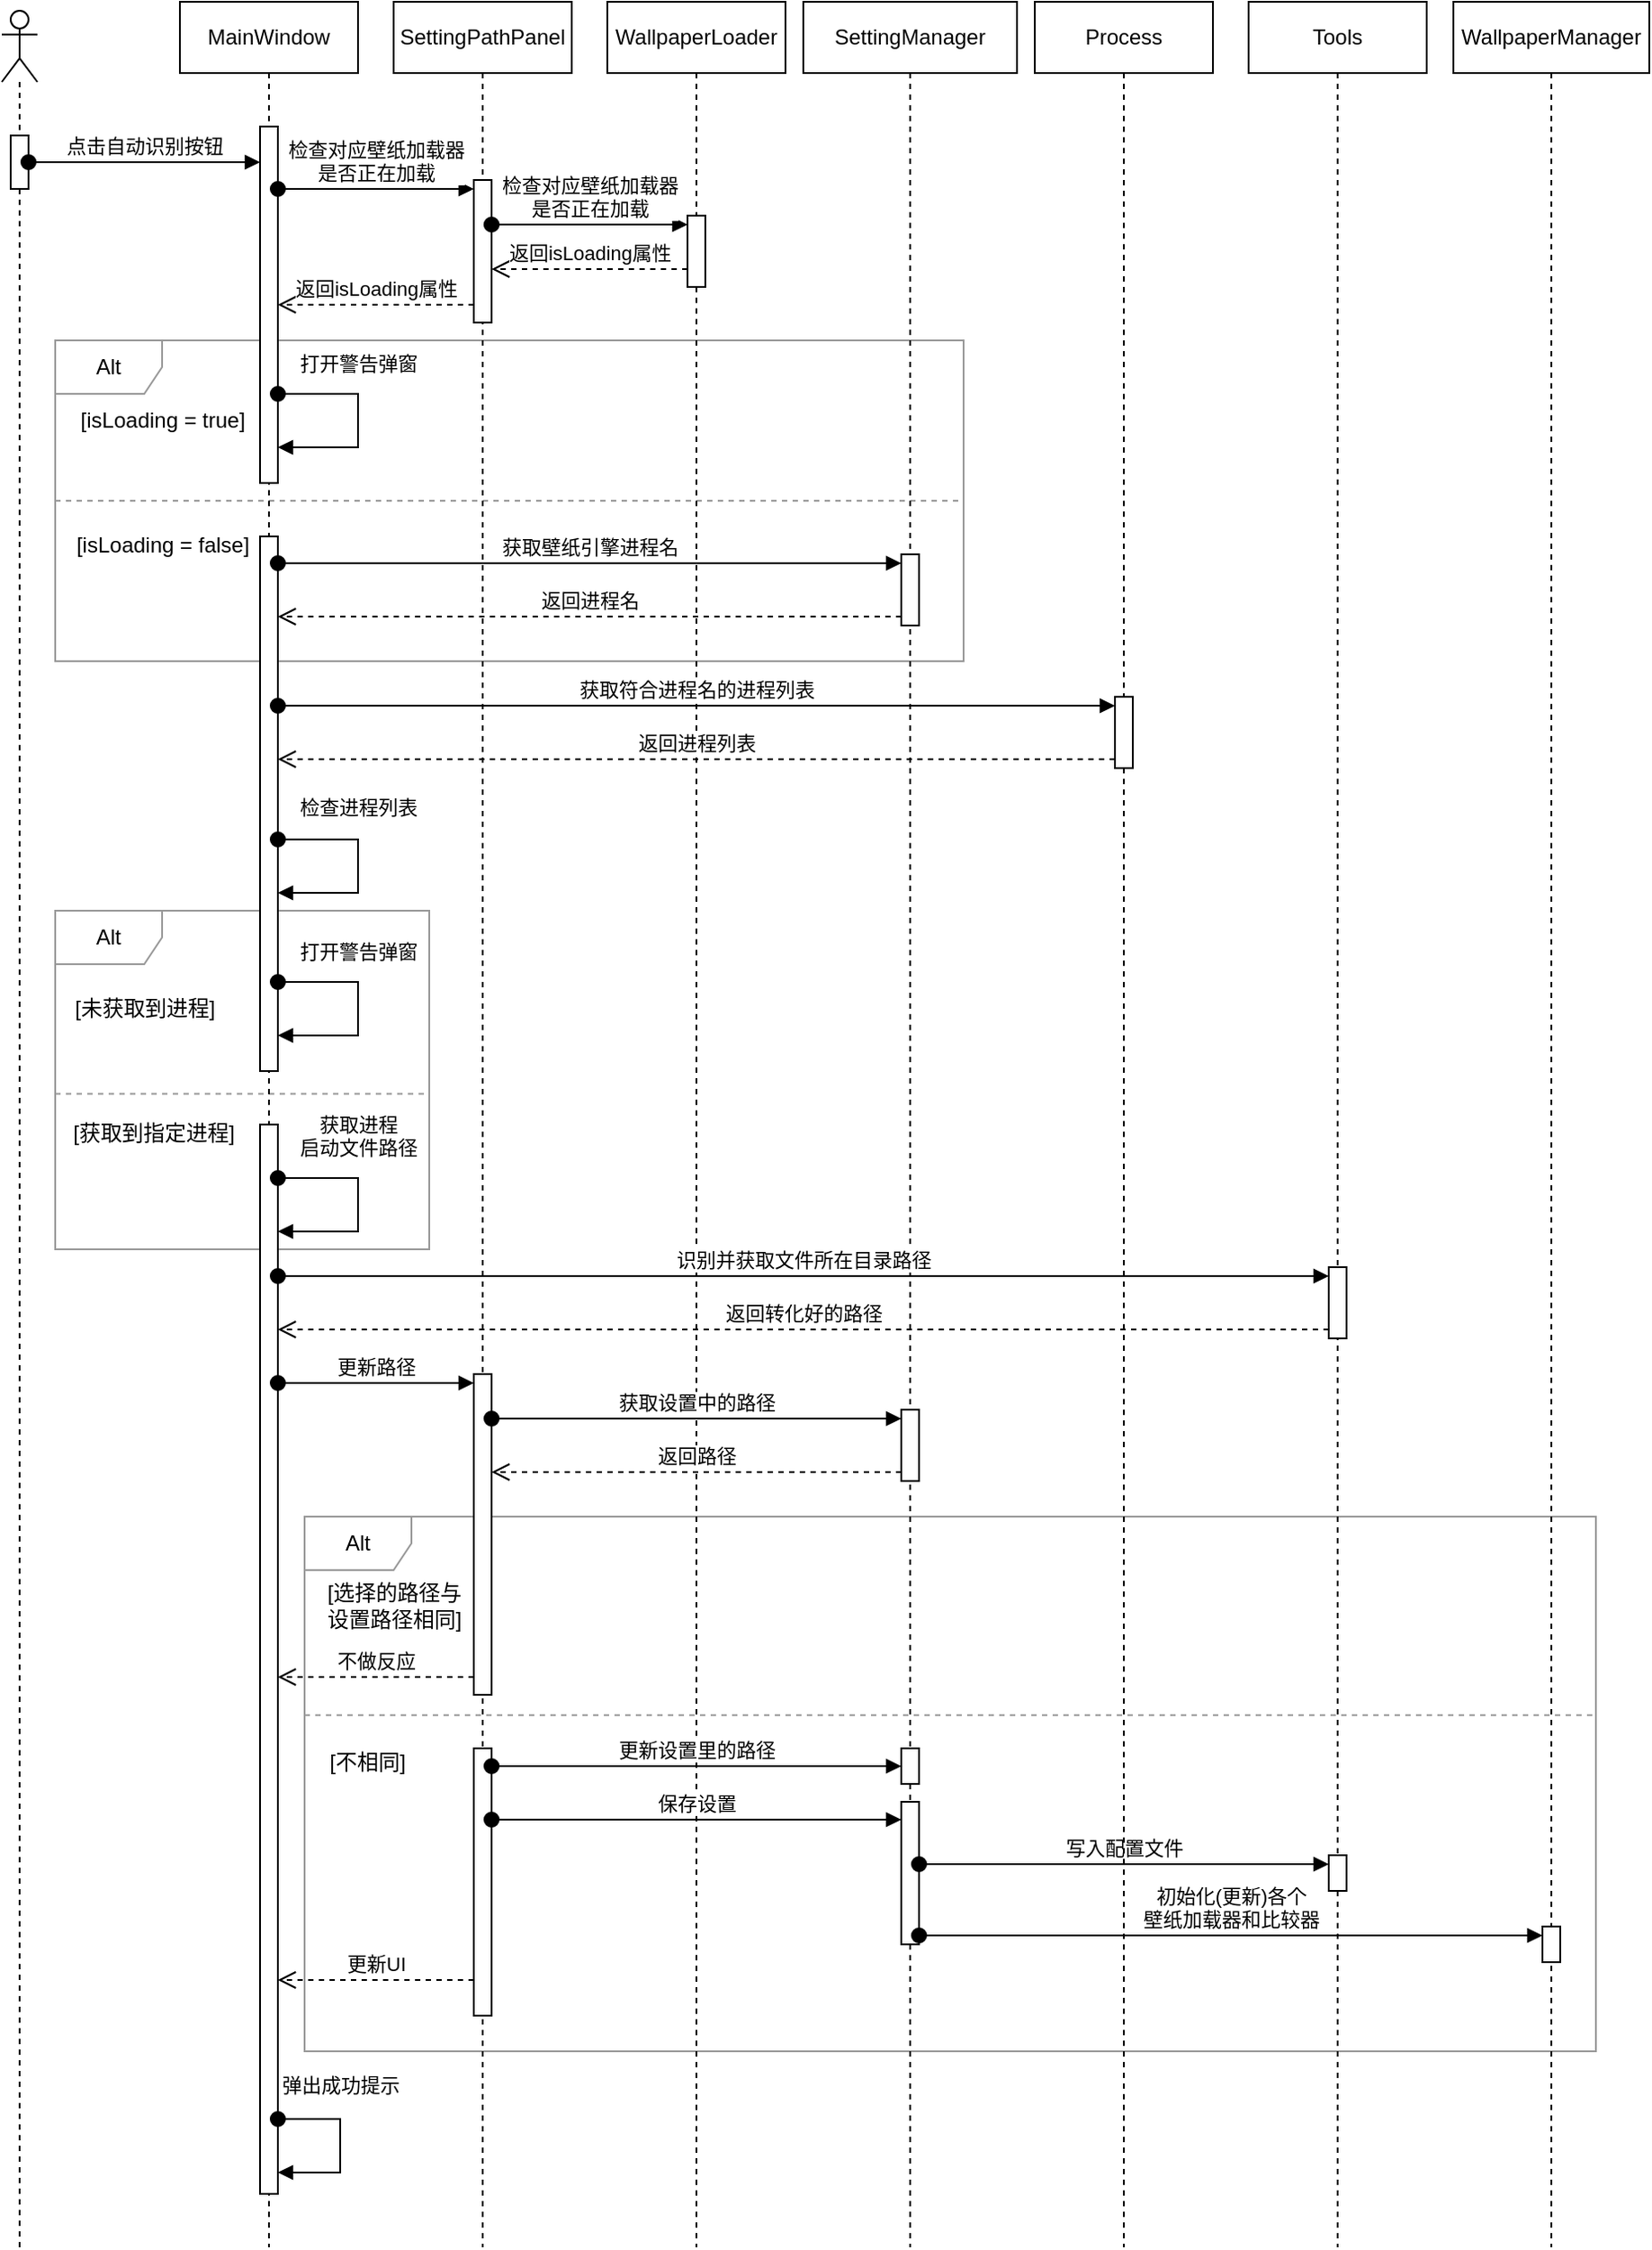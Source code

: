 <mxfile version="23.1.5" type="device">
  <diagram name="第 1 页" id="TAJ-jvksaig68e5eDOlc">
    <mxGraphModel dx="1434" dy="844" grid="1" gridSize="10" guides="1" tooltips="1" connect="1" arrows="1" fold="1" page="1" pageScale="1" pageWidth="827" pageHeight="1169" math="0" shadow="0">
      <root>
        <mxCell id="0" />
        <mxCell id="-NhpwJJ79xJrSFoEgC_g-16" value="Alt_3" style="locked=1;" parent="0" />
        <mxCell id="-NhpwJJ79xJrSFoEgC_g-17" value="" style="group" vertex="1" connectable="0" parent="-NhpwJJ79xJrSFoEgC_g-16">
          <mxGeometry x="180" y="950" width="725" height="300" as="geometry" />
        </mxCell>
        <mxCell id="-NhpwJJ79xJrSFoEgC_g-18" value="Alt" style="shape=umlFrame;whiteSpace=wrap;html=1;pointerEvents=0;strokeColor=#999999;" vertex="1" parent="-NhpwJJ79xJrSFoEgC_g-17">
          <mxGeometry width="725" height="300.0" as="geometry" />
        </mxCell>
        <mxCell id="-NhpwJJ79xJrSFoEgC_g-19" value="[选择的路径与&lt;br&gt;设置路径相同]" style="text;html=1;align=center;verticalAlign=middle;resizable=0;points=[];autosize=1;strokeColor=none;fillColor=none;" vertex="1" parent="-NhpwJJ79xJrSFoEgC_g-17">
          <mxGeometry y="30.001" width="100" height="40" as="geometry" />
        </mxCell>
        <mxCell id="-NhpwJJ79xJrSFoEgC_g-20" value="" style="line;strokeWidth=1;fillColor=none;align=left;verticalAlign=middle;spacingTop=-1;spacingLeft=3;spacingRight=3;rotatable=0;labelPosition=right;points=[];portConstraint=eastwest;strokeColor=#999999;dashed=1;" vertex="1" parent="-NhpwJJ79xJrSFoEgC_g-17">
          <mxGeometry y="100.005" width="725" height="22.862" as="geometry" />
        </mxCell>
        <mxCell id="-NhpwJJ79xJrSFoEgC_g-21" value="[不相同]" style="text;html=1;align=center;verticalAlign=middle;resizable=0;points=[];autosize=1;strokeColor=none;fillColor=none;" vertex="1" parent="-NhpwJJ79xJrSFoEgC_g-17">
          <mxGeometry y="122.864" width="70" height="30" as="geometry" />
        </mxCell>
        <mxCell id="j_YMZ8xfhvcrmxTreinX-54" value="Alt_2" style="locked=1;" parent="0" />
        <mxCell id="j_YMZ8xfhvcrmxTreinX-57" value="" style="group" parent="j_YMZ8xfhvcrmxTreinX-54" vertex="1" connectable="0">
          <mxGeometry x="40" y="610" width="210" height="190" as="geometry" />
        </mxCell>
        <mxCell id="j_YMZ8xfhvcrmxTreinX-55" value="Alt" style="shape=umlFrame;whiteSpace=wrap;html=1;pointerEvents=0;strokeColor=#999999;" parent="j_YMZ8xfhvcrmxTreinX-57" vertex="1">
          <mxGeometry width="210" height="190.0" as="geometry" />
        </mxCell>
        <mxCell id="j_YMZ8xfhvcrmxTreinX-56" value="[未获取到进程]" style="text;html=1;align=center;verticalAlign=middle;resizable=0;points=[];autosize=1;strokeColor=none;fillColor=none;" parent="j_YMZ8xfhvcrmxTreinX-57" vertex="1">
          <mxGeometry y="40.0" width="100" height="30" as="geometry" />
        </mxCell>
        <mxCell id="j_YMZ8xfhvcrmxTreinX-58" value="" style="line;strokeWidth=1;fillColor=none;align=left;verticalAlign=middle;spacingTop=-1;spacingLeft=3;spacingRight=3;rotatable=0;labelPosition=right;points=[];portConstraint=eastwest;strokeColor=#999999;dashed=1;" parent="j_YMZ8xfhvcrmxTreinX-57" vertex="1">
          <mxGeometry y="95.52" width="210" height="14.479" as="geometry" />
        </mxCell>
        <mxCell id="j_YMZ8xfhvcrmxTreinX-59" value="[获取到指定进程]" style="text;html=1;align=center;verticalAlign=middle;resizable=0;points=[];autosize=1;strokeColor=none;fillColor=none;" parent="j_YMZ8xfhvcrmxTreinX-57" vertex="1">
          <mxGeometry y="109.998" width="110" height="30" as="geometry" />
        </mxCell>
        <mxCell id="j_YMZ8xfhvcrmxTreinX-22" value="Alt_1" style="locked=1;" parent="0" />
        <mxCell id="j_YMZ8xfhvcrmxTreinX-34" value="" style="group" parent="j_YMZ8xfhvcrmxTreinX-22" vertex="1" connectable="0">
          <mxGeometry x="40" y="290" width="510" height="180" as="geometry" />
        </mxCell>
        <mxCell id="j_YMZ8xfhvcrmxTreinX-32" value="Alt" style="shape=umlFrame;whiteSpace=wrap;html=1;pointerEvents=0;strokeColor=#999999;" parent="j_YMZ8xfhvcrmxTreinX-34" vertex="1">
          <mxGeometry width="510.0" height="180" as="geometry" />
        </mxCell>
        <mxCell id="j_YMZ8xfhvcrmxTreinX-33" value="[isLoading = true]" style="text;html=1;align=center;verticalAlign=middle;resizable=0;points=[];autosize=1;strokeColor=none;fillColor=none;" parent="j_YMZ8xfhvcrmxTreinX-34" vertex="1">
          <mxGeometry y="29.995" width="120" height="30" as="geometry" />
        </mxCell>
        <mxCell id="j_YMZ8xfhvcrmxTreinX-35" value="" style="line;strokeWidth=1;fillColor=none;align=left;verticalAlign=middle;spacingTop=-1;spacingLeft=3;spacingRight=3;rotatable=0;labelPosition=right;points=[];portConstraint=eastwest;strokeColor=#999999;dashed=1;" parent="j_YMZ8xfhvcrmxTreinX-34" vertex="1">
          <mxGeometry y="86.698" width="510.0" height="6.604" as="geometry" />
        </mxCell>
        <mxCell id="j_YMZ8xfhvcrmxTreinX-36" value="[isLoading = false]" style="text;html=1;align=center;verticalAlign=middle;resizable=0;points=[];autosize=1;strokeColor=none;fillColor=none;" parent="j_YMZ8xfhvcrmxTreinX-34" vertex="1">
          <mxGeometry y="100.005" width="120" height="30" as="geometry" />
        </mxCell>
        <mxCell id="1" style="" parent="0" />
        <mxCell id="5c5lh8ebUvx4xorP6wsm-1" value="" style="shape=umlLifeline;perimeter=lifelinePerimeter;whiteSpace=wrap;html=1;container=1;dropTarget=0;collapsible=0;recursiveResize=0;outlineConnect=0;portConstraint=eastwest;newEdgeStyle={&quot;curved&quot;:0,&quot;rounded&quot;:0};participant=umlActor;" parent="1" vertex="1">
          <mxGeometry x="10" y="105" width="20" height="1255" as="geometry" />
        </mxCell>
        <mxCell id="5c5lh8ebUvx4xorP6wsm-6" value="" style="html=1;points=[[0,0,0,0,5],[0,1,0,0,-5],[1,0,0,0,5],[1,1,0,0,-5]];perimeter=orthogonalPerimeter;outlineConnect=0;targetShapes=umlLifeline;portConstraint=eastwest;newEdgeStyle={&quot;curved&quot;:0,&quot;rounded&quot;:0};" parent="5c5lh8ebUvx4xorP6wsm-1" vertex="1">
          <mxGeometry x="5" y="70" width="10" height="30" as="geometry" />
        </mxCell>
        <mxCell id="5c5lh8ebUvx4xorP6wsm-2" value="MainWindow" style="shape=umlLifeline;perimeter=lifelinePerimeter;whiteSpace=wrap;html=1;container=1;dropTarget=0;collapsible=0;recursiveResize=0;outlineConnect=0;portConstraint=eastwest;newEdgeStyle={&quot;curved&quot;:0,&quot;rounded&quot;:0};" parent="1" vertex="1">
          <mxGeometry x="110" y="100" width="100" height="1260" as="geometry" />
        </mxCell>
        <mxCell id="5c5lh8ebUvx4xorP6wsm-4" value="" style="html=1;points=[[0,0,0,0,5],[0,1,0,0,-5],[1,0,0,0,5],[1,1,0,0,-5]];perimeter=orthogonalPerimeter;outlineConnect=0;targetShapes=umlLifeline;portConstraint=eastwest;newEdgeStyle={&quot;curved&quot;:0,&quot;rounded&quot;:0};" parent="5c5lh8ebUvx4xorP6wsm-2" vertex="1">
          <mxGeometry x="45" y="70" width="10" height="200" as="geometry" />
        </mxCell>
        <mxCell id="-NhpwJJ79xJrSFoEgC_g-7" value="" style="html=1;points=[[0,0,0,0,5],[0,1,0,0,-5],[1,0,0,0,5],[1,1,0,0,-5]];perimeter=orthogonalPerimeter;outlineConnect=0;targetShapes=umlLifeline;portConstraint=eastwest;newEdgeStyle={&quot;curved&quot;:0,&quot;rounded&quot;:0};" vertex="1" parent="5c5lh8ebUvx4xorP6wsm-2">
          <mxGeometry x="45" y="630" width="10" height="600" as="geometry" />
        </mxCell>
        <mxCell id="-NhpwJJ79xJrSFoEgC_g-8" value="获取进程&lt;br&gt;启动文件路径" style="html=1;verticalAlign=bottom;startArrow=oval;startFill=1;endArrow=block;startSize=8;curved=0;rounded=0;" edge="1" parent="5c5lh8ebUvx4xorP6wsm-2" source="-NhpwJJ79xJrSFoEgC_g-7" target="-NhpwJJ79xJrSFoEgC_g-7">
          <mxGeometry x="-0.226" y="-10" width="60" relative="1" as="geometry">
            <mxPoint x="55" y="432" as="sourcePoint" />
            <mxPoint x="55" y="472" as="targetPoint" />
            <Array as="points">
              <mxPoint x="100" y="660" />
              <mxPoint x="100" y="690" />
            </Array>
            <mxPoint x="10" y="-10" as="offset" />
          </mxGeometry>
        </mxCell>
        <mxCell id="-NhpwJJ79xJrSFoEgC_g-15" value="" style="html=1;points=[[0,0,0,0,5],[0,1,0,0,-5],[1,0,0,0,5],[1,1,0,0,-5]];perimeter=orthogonalPerimeter;outlineConnect=0;targetShapes=umlLifeline;portConstraint=eastwest;newEdgeStyle={&quot;curved&quot;:0,&quot;rounded&quot;:0};" vertex="1" parent="5c5lh8ebUvx4xorP6wsm-2">
          <mxGeometry x="45" y="300" width="10" height="300" as="geometry" />
        </mxCell>
        <mxCell id="5c5lh8ebUvx4xorP6wsm-5" value="点击自动识别按钮" style="html=1;verticalAlign=bottom;startArrow=oval;endArrow=block;startSize=8;curved=0;rounded=0;" parent="1" source="5c5lh8ebUvx4xorP6wsm-6" target="5c5lh8ebUvx4xorP6wsm-4" edge="1">
          <mxGeometry relative="1" as="geometry">
            <mxPoint x="30" y="190" as="sourcePoint" />
            <mxPoint as="offset" />
            <mxPoint x="160" y="190" as="targetPoint" />
          </mxGeometry>
        </mxCell>
        <mxCell id="5c5lh8ebUvx4xorP6wsm-7" value="SettingPathPanel" style="shape=umlLifeline;perimeter=lifelinePerimeter;whiteSpace=wrap;html=1;container=1;dropTarget=0;collapsible=0;recursiveResize=0;outlineConnect=0;portConstraint=eastwest;newEdgeStyle={&quot;curved&quot;:0,&quot;rounded&quot;:0};" parent="1" vertex="1">
          <mxGeometry x="230" y="100" width="100" height="1260" as="geometry" />
        </mxCell>
        <mxCell id="5c5lh8ebUvx4xorP6wsm-10" value="" style="html=1;points=[[0,0,0,0,5],[0,1,0,0,-5],[1,0,0,0,5],[1,1,0,0,-5]];perimeter=orthogonalPerimeter;outlineConnect=0;targetShapes=umlLifeline;portConstraint=eastwest;newEdgeStyle={&quot;curved&quot;:0,&quot;rounded&quot;:0};" parent="5c5lh8ebUvx4xorP6wsm-7" vertex="1">
          <mxGeometry x="45" y="100" width="10" height="80" as="geometry" />
        </mxCell>
        <mxCell id="3ltE_fRDRm6IQETXQws_-13" value="" style="html=1;points=[[0,0,0,0,5],[0,1,0,0,-5],[1,0,0,0,5],[1,1,0,0,-5]];perimeter=orthogonalPerimeter;outlineConnect=0;targetShapes=umlLifeline;portConstraint=eastwest;newEdgeStyle={&quot;curved&quot;:0,&quot;rounded&quot;:0};" parent="5c5lh8ebUvx4xorP6wsm-7" vertex="1">
          <mxGeometry x="45" y="770" width="10" height="180" as="geometry" />
        </mxCell>
        <mxCell id="-NhpwJJ79xJrSFoEgC_g-28" value="" style="html=1;points=[[0,0,0,0,5],[0,1,0,0,-5],[1,0,0,0,5],[1,1,0,0,-5]];perimeter=orthogonalPerimeter;outlineConnect=0;targetShapes=umlLifeline;portConstraint=eastwest;newEdgeStyle={&quot;curved&quot;:0,&quot;rounded&quot;:0};" vertex="1" parent="5c5lh8ebUvx4xorP6wsm-7">
          <mxGeometry x="45" y="980" width="10" height="150" as="geometry" />
        </mxCell>
        <mxCell id="5c5lh8ebUvx4xorP6wsm-11" value="检查对应壁纸加载器&lt;br style=&quot;border-color: var(--border-color);&quot;&gt;是否正在加载" style="html=1;verticalAlign=bottom;startArrow=oval;endArrow=block;startSize=8;curved=0;rounded=0;entryX=0;entryY=0;entryDx=0;entryDy=5;" parent="1" source="5c5lh8ebUvx4xorP6wsm-4" target="5c5lh8ebUvx4xorP6wsm-10" edge="1">
          <mxGeometry x="-0.006" relative="1" as="geometry">
            <mxPoint x="1040" y="270" as="sourcePoint" />
            <mxPoint as="offset" />
          </mxGeometry>
        </mxCell>
        <mxCell id="5c5lh8ebUvx4xorP6wsm-14" value="WallpaperLoader" style="shape=umlLifeline;perimeter=lifelinePerimeter;whiteSpace=wrap;html=1;container=1;dropTarget=0;collapsible=0;recursiveResize=0;outlineConnect=0;portConstraint=eastwest;newEdgeStyle={&quot;curved&quot;:0,&quot;rounded&quot;:0};" parent="1" vertex="1">
          <mxGeometry x="350" y="100" width="100" height="1260" as="geometry" />
        </mxCell>
        <mxCell id="5c5lh8ebUvx4xorP6wsm-15" value="" style="html=1;points=[[0,0,0,0,5],[0,1,0,0,-5],[1,0,0,0,5],[1,1,0,0,-5]];perimeter=orthogonalPerimeter;outlineConnect=0;targetShapes=umlLifeline;portConstraint=eastwest;newEdgeStyle={&quot;curved&quot;:0,&quot;rounded&quot;:0};" parent="5c5lh8ebUvx4xorP6wsm-14" vertex="1">
          <mxGeometry x="45" y="120" width="10" height="40" as="geometry" />
        </mxCell>
        <mxCell id="5c5lh8ebUvx4xorP6wsm-16" value="检查对应壁纸加载器&lt;br&gt;是否正在加载" style="html=1;verticalAlign=bottom;startArrow=oval;endArrow=block;startSize=8;curved=0;rounded=0;entryX=0;entryY=0;entryDx=0;entryDy=5;" parent="1" source="5c5lh8ebUvx4xorP6wsm-10" target="5c5lh8ebUvx4xorP6wsm-15" edge="1">
          <mxGeometry relative="1" as="geometry">
            <mxPoint x="400" y="210" as="sourcePoint" />
            <mxPoint as="offset" />
          </mxGeometry>
        </mxCell>
        <mxCell id="5c5lh8ebUvx4xorP6wsm-17" value="返回isLoading属性" style="html=1;verticalAlign=bottom;endArrow=open;dashed=1;endSize=8;curved=0;rounded=0;" parent="1" source="5c5lh8ebUvx4xorP6wsm-15" edge="1">
          <mxGeometry relative="1" as="geometry">
            <mxPoint x="635" y="250" as="sourcePoint" />
            <mxPoint x="285" y="250" as="targetPoint" />
            <Array as="points" />
          </mxGeometry>
        </mxCell>
        <mxCell id="5c5lh8ebUvx4xorP6wsm-24" value="SettingManager" style="shape=umlLifeline;perimeter=lifelinePerimeter;whiteSpace=wrap;html=1;container=1;dropTarget=0;collapsible=0;recursiveResize=0;outlineConnect=0;portConstraint=eastwest;newEdgeStyle={&quot;curved&quot;:0,&quot;rounded&quot;:0};" parent="1" vertex="1">
          <mxGeometry x="460" y="100" width="120" height="1260" as="geometry" />
        </mxCell>
        <mxCell id="3ltE_fRDRm6IQETXQws_-15" value="" style="html=1;points=[[0,0,0,0,5],[0,1,0,0,-5],[1,0,0,0,5],[1,1,0,0,-5]];perimeter=orthogonalPerimeter;outlineConnect=0;targetShapes=umlLifeline;portConstraint=eastwest;newEdgeStyle={&quot;curved&quot;:0,&quot;rounded&quot;:0};" parent="5c5lh8ebUvx4xorP6wsm-24" vertex="1">
          <mxGeometry x="55" y="1010" width="10" height="80" as="geometry" />
        </mxCell>
        <mxCell id="-NhpwJJ79xJrSFoEgC_g-1" value="" style="html=1;points=[[0,0,0,0,5],[0,1,0,0,-5],[1,0,0,0,5],[1,1,0,0,-5]];perimeter=orthogonalPerimeter;outlineConnect=0;targetShapes=umlLifeline;portConstraint=eastwest;newEdgeStyle={&quot;curved&quot;:0,&quot;rounded&quot;:0};" vertex="1" parent="5c5lh8ebUvx4xorP6wsm-24">
          <mxGeometry x="55" y="310" width="10" height="40" as="geometry" />
        </mxCell>
        <mxCell id="-NhpwJJ79xJrSFoEgC_g-23" value="" style="html=1;points=[[0,0,0,0,5],[0,1,0,0,-5],[1,0,0,0,5],[1,1,0,0,-5]];perimeter=orthogonalPerimeter;outlineConnect=0;targetShapes=umlLifeline;portConstraint=eastwest;newEdgeStyle={&quot;curved&quot;:0,&quot;rounded&quot;:0};" vertex="1" parent="5c5lh8ebUvx4xorP6wsm-24">
          <mxGeometry x="55" y="790" width="10" height="40" as="geometry" />
        </mxCell>
        <mxCell id="-NhpwJJ79xJrSFoEgC_g-43" value="" style="html=1;points=[[0,0,0,0,5],[0,1,0,0,-5],[1,0,0,0,5],[1,1,0,0,-5]];perimeter=orthogonalPerimeter;outlineConnect=0;targetShapes=umlLifeline;portConstraint=eastwest;newEdgeStyle={&quot;curved&quot;:0,&quot;rounded&quot;:0};" vertex="1" parent="5c5lh8ebUvx4xorP6wsm-24">
          <mxGeometry x="55" y="980" width="10" height="20" as="geometry" />
        </mxCell>
        <mxCell id="j_YMZ8xfhvcrmxTreinX-65" value="Tools" style="shape=umlLifeline;perimeter=lifelinePerimeter;whiteSpace=wrap;html=1;container=1;dropTarget=0;collapsible=0;recursiveResize=0;outlineConnect=0;portConstraint=eastwest;newEdgeStyle={&quot;curved&quot;:0,&quot;rounded&quot;:0};" parent="1" vertex="1">
          <mxGeometry x="710" y="100" width="100" height="1260" as="geometry" />
        </mxCell>
        <mxCell id="3ltE_fRDRm6IQETXQws_-2" value="" style="html=1;points=[[0,0,0,0,5],[0,1,0,0,-5],[1,0,0,0,5],[1,1,0,0,-5]];perimeter=orthogonalPerimeter;outlineConnect=0;targetShapes=umlLifeline;portConstraint=eastwest;newEdgeStyle={&quot;curved&quot;:0,&quot;rounded&quot;:0};" parent="j_YMZ8xfhvcrmxTreinX-65" vertex="1">
          <mxGeometry x="45" y="710" width="10" height="40" as="geometry" />
        </mxCell>
        <mxCell id="3ltE_fRDRm6IQETXQws_-17" value="" style="html=1;points=[[0,0,0,0,5],[0,1,0,0,-5],[1,0,0,0,5],[1,1,0,0,-5]];perimeter=orthogonalPerimeter;outlineConnect=0;targetShapes=umlLifeline;portConstraint=eastwest;newEdgeStyle={&quot;curved&quot;:0,&quot;rounded&quot;:0};" parent="j_YMZ8xfhvcrmxTreinX-65" vertex="1">
          <mxGeometry x="45" y="1040" width="10" height="20" as="geometry" />
        </mxCell>
        <mxCell id="j_YMZ8xfhvcrmxTreinX-71" value="WallpaperManager" style="shape=umlLifeline;perimeter=lifelinePerimeter;whiteSpace=wrap;html=1;container=1;dropTarget=0;collapsible=0;recursiveResize=0;outlineConnect=0;portConstraint=eastwest;newEdgeStyle={&quot;curved&quot;:0,&quot;rounded&quot;:0};" parent="1" vertex="1">
          <mxGeometry x="825" y="100" width="110" height="1260" as="geometry" />
        </mxCell>
        <mxCell id="3ltE_fRDRm6IQETXQws_-19" value="" style="html=1;points=[[0,0,0,0,5],[0,1,0,0,-5],[1,0,0,0,5],[1,1,0,0,-5]];perimeter=orthogonalPerimeter;outlineConnect=0;targetShapes=umlLifeline;portConstraint=eastwest;newEdgeStyle={&quot;curved&quot;:0,&quot;rounded&quot;:0};" parent="j_YMZ8xfhvcrmxTreinX-71" vertex="1">
          <mxGeometry x="50" y="1080" width="10" height="20" as="geometry" />
        </mxCell>
        <mxCell id="3ltE_fRDRm6IQETXQws_-3" value="识别并获取文件所在目录路径" style="html=1;verticalAlign=bottom;endArrow=block;curved=0;rounded=0;entryX=0;entryY=0;entryDx=0;entryDy=5;startArrow=oval;startFill=1;startSize=8;" parent="1" source="-NhpwJJ79xJrSFoEgC_g-7" target="3ltE_fRDRm6IQETXQws_-2" edge="1">
          <mxGeometry relative="1" as="geometry">
            <mxPoint x="895" y="585" as="sourcePoint" />
          </mxGeometry>
        </mxCell>
        <mxCell id="3ltE_fRDRm6IQETXQws_-4" value="返回转化好的路径" style="html=1;verticalAlign=bottom;endArrow=open;dashed=1;endSize=8;curved=0;rounded=0;exitX=0;exitY=1;exitDx=0;exitDy=-5;" parent="1" source="3ltE_fRDRm6IQETXQws_-2" target="-NhpwJJ79xJrSFoEgC_g-7" edge="1">
          <mxGeometry relative="1" as="geometry">
            <mxPoint x="445" y="575" as="targetPoint" />
          </mxGeometry>
        </mxCell>
        <mxCell id="3ltE_fRDRm6IQETXQws_-16" value="更新设置里的路径" style="html=1;verticalAlign=bottom;startArrow=oval;endArrow=block;startSize=8;curved=0;rounded=0;" parent="1" edge="1">
          <mxGeometry relative="1" as="geometry">
            <mxPoint x="285" y="1090" as="sourcePoint" />
            <mxPoint x="515" y="1090" as="targetPoint" />
            <mxPoint as="offset" />
          </mxGeometry>
        </mxCell>
        <mxCell id="3ltE_fRDRm6IQETXQws_-18" value="写入配置文件" style="html=1;verticalAlign=bottom;startArrow=oval;endArrow=block;startSize=8;curved=0;rounded=0;entryX=0;entryY=0;entryDx=0;entryDy=5;entryPerimeter=0;" parent="1" source="3ltE_fRDRm6IQETXQws_-15" target="3ltE_fRDRm6IQETXQws_-17" edge="1">
          <mxGeometry relative="1" as="geometry">
            <mxPoint x="525" y="920" as="sourcePoint" />
            <mxPoint x="660" y="1130" as="targetPoint" />
          </mxGeometry>
        </mxCell>
        <mxCell id="3ltE_fRDRm6IQETXQws_-20" value="初始化(更新)各个&lt;br&gt;壁纸加载器和比较器" style="html=1;verticalAlign=bottom;startArrow=oval;endArrow=block;startSize=8;curved=0;rounded=0;entryX=0;entryY=0;entryDx=0;entryDy=5;" parent="1" source="3ltE_fRDRm6IQETXQws_-15" target="3ltE_fRDRm6IQETXQws_-19" edge="1">
          <mxGeometry relative="1" as="geometry">
            <mxPoint x="685" y="965" as="sourcePoint" />
          </mxGeometry>
        </mxCell>
        <mxCell id="3ltE_fRDRm6IQETXQws_-21" value="不做反应" style="html=1;verticalAlign=bottom;endArrow=open;dashed=1;endSize=8;curved=0;rounded=0;" parent="1" edge="1">
          <mxGeometry relative="1" as="geometry">
            <mxPoint x="275" y="1040" as="sourcePoint" />
            <mxPoint x="165" y="1040" as="targetPoint" />
          </mxGeometry>
        </mxCell>
        <mxCell id="-NhpwJJ79xJrSFoEgC_g-2" value="获取壁纸引擎进程名" style="html=1;verticalAlign=bottom;endArrow=block;curved=0;rounded=0;entryX=0;entryY=0;entryDx=0;entryDy=5;startArrow=oval;startFill=1;startSize=8;" edge="1" target="-NhpwJJ79xJrSFoEgC_g-1" parent="1" source="-NhpwJJ79xJrSFoEgC_g-15">
          <mxGeometry relative="1" as="geometry">
            <mxPoint x="566" y="195" as="sourcePoint" />
          </mxGeometry>
        </mxCell>
        <mxCell id="-NhpwJJ79xJrSFoEgC_g-3" value="返回进程名" style="html=1;verticalAlign=bottom;endArrow=open;dashed=1;endSize=8;curved=0;rounded=0;exitX=0;exitY=1;exitDx=0;exitDy=-5;" edge="1" source="-NhpwJJ79xJrSFoEgC_g-1" parent="1" target="-NhpwJJ79xJrSFoEgC_g-15">
          <mxGeometry relative="1" as="geometry">
            <mxPoint x="566" y="265" as="targetPoint" />
          </mxGeometry>
        </mxCell>
        <mxCell id="-NhpwJJ79xJrSFoEgC_g-9" value="Process" style="shape=umlLifeline;perimeter=lifelinePerimeter;whiteSpace=wrap;html=1;container=1;dropTarget=0;collapsible=0;recursiveResize=0;outlineConnect=0;portConstraint=eastwest;newEdgeStyle={&quot;curved&quot;:0,&quot;rounded&quot;:0};" vertex="1" parent="1">
          <mxGeometry x="590" y="100" width="100" height="1260" as="geometry" />
        </mxCell>
        <mxCell id="-NhpwJJ79xJrSFoEgC_g-10" value="" style="html=1;points=[[0,0,0,0,5],[0,1,0,0,-5],[1,0,0,0,5],[1,1,0,0,-5]];perimeter=orthogonalPerimeter;outlineConnect=0;targetShapes=umlLifeline;portConstraint=eastwest;newEdgeStyle={&quot;curved&quot;:0,&quot;rounded&quot;:0};" vertex="1" parent="-NhpwJJ79xJrSFoEgC_g-9">
          <mxGeometry x="45" y="390" width="10" height="40" as="geometry" />
        </mxCell>
        <mxCell id="-NhpwJJ79xJrSFoEgC_g-6" value="打开警告弹窗" style="html=1;verticalAlign=bottom;startArrow=oval;startFill=1;endArrow=block;startSize=8;curved=0;rounded=0;" edge="1" parent="1">
          <mxGeometry x="-0.226" y="-10" width="60" relative="1" as="geometry">
            <mxPoint x="165" y="650" as="sourcePoint" />
            <mxPoint x="165" y="680" as="targetPoint" />
            <Array as="points">
              <mxPoint x="210" y="650" />
              <mxPoint x="210" y="670" />
              <mxPoint x="210" y="680" />
            </Array>
            <mxPoint x="10" y="-10" as="offset" />
          </mxGeometry>
        </mxCell>
        <mxCell id="-NhpwJJ79xJrSFoEgC_g-11" value="获取符合进程名的进程列表" style="html=1;verticalAlign=bottom;endArrow=block;curved=0;rounded=0;entryX=0;entryY=0;entryDx=0;entryDy=5;startArrow=oval;startFill=1;startSize=8;" edge="1" target="-NhpwJJ79xJrSFoEgC_g-10" parent="1" source="-NhpwJJ79xJrSFoEgC_g-15">
          <mxGeometry relative="1" as="geometry">
            <mxPoint x="325" y="275" as="sourcePoint" />
          </mxGeometry>
        </mxCell>
        <mxCell id="-NhpwJJ79xJrSFoEgC_g-12" value="返回进程列表" style="html=1;verticalAlign=bottom;endArrow=open;dashed=1;endSize=8;curved=0;rounded=0;exitX=0;exitY=1;exitDx=0;exitDy=-5;" edge="1" source="-NhpwJJ79xJrSFoEgC_g-10" parent="1" target="-NhpwJJ79xJrSFoEgC_g-15">
          <mxGeometry relative="1" as="geometry">
            <mxPoint x="325" y="345" as="targetPoint" />
          </mxGeometry>
        </mxCell>
        <mxCell id="-NhpwJJ79xJrSFoEgC_g-13" value="返回isLoading属性" style="html=1;verticalAlign=bottom;endArrow=open;dashed=1;endSize=8;curved=0;rounded=0;" edge="1" parent="1">
          <mxGeometry relative="1" as="geometry">
            <mxPoint x="275" y="270" as="sourcePoint" />
            <mxPoint x="165" y="270" as="targetPoint" />
            <Array as="points" />
          </mxGeometry>
        </mxCell>
        <mxCell id="-NhpwJJ79xJrSFoEgC_g-14" value="打开警告弹窗" style="html=1;verticalAlign=bottom;startArrow=oval;startFill=1;endArrow=block;startSize=8;curved=0;rounded=0;" edge="1" parent="1">
          <mxGeometry x="-0.226" y="-10" width="60" relative="1" as="geometry">
            <mxPoint x="165" y="320" as="sourcePoint" />
            <mxPoint x="165" y="350" as="targetPoint" />
            <Array as="points">
              <mxPoint x="210" y="320" />
              <mxPoint x="210" y="340" />
              <mxPoint x="210" y="350" />
            </Array>
            <mxPoint x="10" y="-10" as="offset" />
          </mxGeometry>
        </mxCell>
        <mxCell id="-NhpwJJ79xJrSFoEgC_g-4" value="检查进程列表" style="html=1;verticalAlign=bottom;startArrow=oval;startFill=1;endArrow=block;startSize=8;curved=0;rounded=0;" edge="1" parent="1">
          <mxGeometry x="-0.231" y="-10" width="60" relative="1" as="geometry">
            <mxPoint x="165" y="570" as="sourcePoint" />
            <mxPoint x="165" y="600" as="targetPoint" />
            <Array as="points">
              <mxPoint x="210" y="570" />
              <mxPoint x="210" y="600" />
            </Array>
            <mxPoint x="10" y="-10" as="offset" />
          </mxGeometry>
        </mxCell>
        <mxCell id="3ltE_fRDRm6IQETXQws_-14" value="更新路径" style="html=1;verticalAlign=bottom;startArrow=oval;endArrow=block;startSize=8;curved=0;rounded=0;entryX=0;entryY=0;entryDx=0;entryDy=5;" parent="1" target="3ltE_fRDRm6IQETXQws_-13" edge="1" source="-NhpwJJ79xJrSFoEgC_g-7">
          <mxGeometry relative="1" as="geometry">
            <mxPoint x="165" y="865" as="sourcePoint" />
          </mxGeometry>
        </mxCell>
        <mxCell id="-NhpwJJ79xJrSFoEgC_g-24" value="获取设置中的路径" style="html=1;verticalAlign=bottom;endArrow=block;curved=0;rounded=0;entryX=0;entryY=0;entryDx=0;entryDy=5;startArrow=oval;startFill=1;startSize=8;" edge="1" target="-NhpwJJ79xJrSFoEgC_g-23" parent="1" source="3ltE_fRDRm6IQETXQws_-13">
          <mxGeometry relative="1" as="geometry">
            <mxPoint x="445" y="705" as="sourcePoint" />
          </mxGeometry>
        </mxCell>
        <mxCell id="-NhpwJJ79xJrSFoEgC_g-25" value="返回路径" style="html=1;verticalAlign=bottom;endArrow=open;dashed=1;endSize=8;curved=0;rounded=0;exitX=0;exitY=1;exitDx=0;exitDy=-5;" edge="1" source="-NhpwJJ79xJrSFoEgC_g-23" parent="1" target="3ltE_fRDRm6IQETXQws_-13">
          <mxGeometry relative="1" as="geometry">
            <mxPoint x="445" y="775" as="targetPoint" />
          </mxGeometry>
        </mxCell>
        <mxCell id="-NhpwJJ79xJrSFoEgC_g-39" value="更新UI" style="html=1;verticalAlign=bottom;endArrow=open;dashed=1;endSize=8;curved=0;rounded=0;" edge="1" parent="1">
          <mxGeometry relative="1" as="geometry">
            <mxPoint x="275" y="1210" as="sourcePoint" />
            <mxPoint x="165" y="1210" as="targetPoint" />
          </mxGeometry>
        </mxCell>
        <mxCell id="-NhpwJJ79xJrSFoEgC_g-40" value="弹出成功提示" style="html=1;verticalAlign=bottom;startArrow=oval;startFill=1;endArrow=block;startSize=8;curved=0;rounded=0;" edge="1" parent="1">
          <mxGeometry x="-0.3" y="-10" width="60" relative="1" as="geometry">
            <mxPoint x="165" y="1288" as="sourcePoint" />
            <mxPoint x="165" y="1318" as="targetPoint" />
            <Array as="points">
              <mxPoint x="200" y="1288" />
              <mxPoint x="200" y="1318" />
            </Array>
            <mxPoint x="10" y="-10" as="offset" />
          </mxGeometry>
        </mxCell>
        <mxCell id="-NhpwJJ79xJrSFoEgC_g-42" value="保存设置" style="html=1;verticalAlign=bottom;startArrow=oval;endArrow=block;startSize=8;curved=0;rounded=0;" edge="1" parent="1">
          <mxGeometry relative="1" as="geometry">
            <mxPoint x="285" y="1120" as="sourcePoint" />
            <mxPoint x="515" y="1120" as="targetPoint" />
          </mxGeometry>
        </mxCell>
      </root>
    </mxGraphModel>
  </diagram>
</mxfile>
